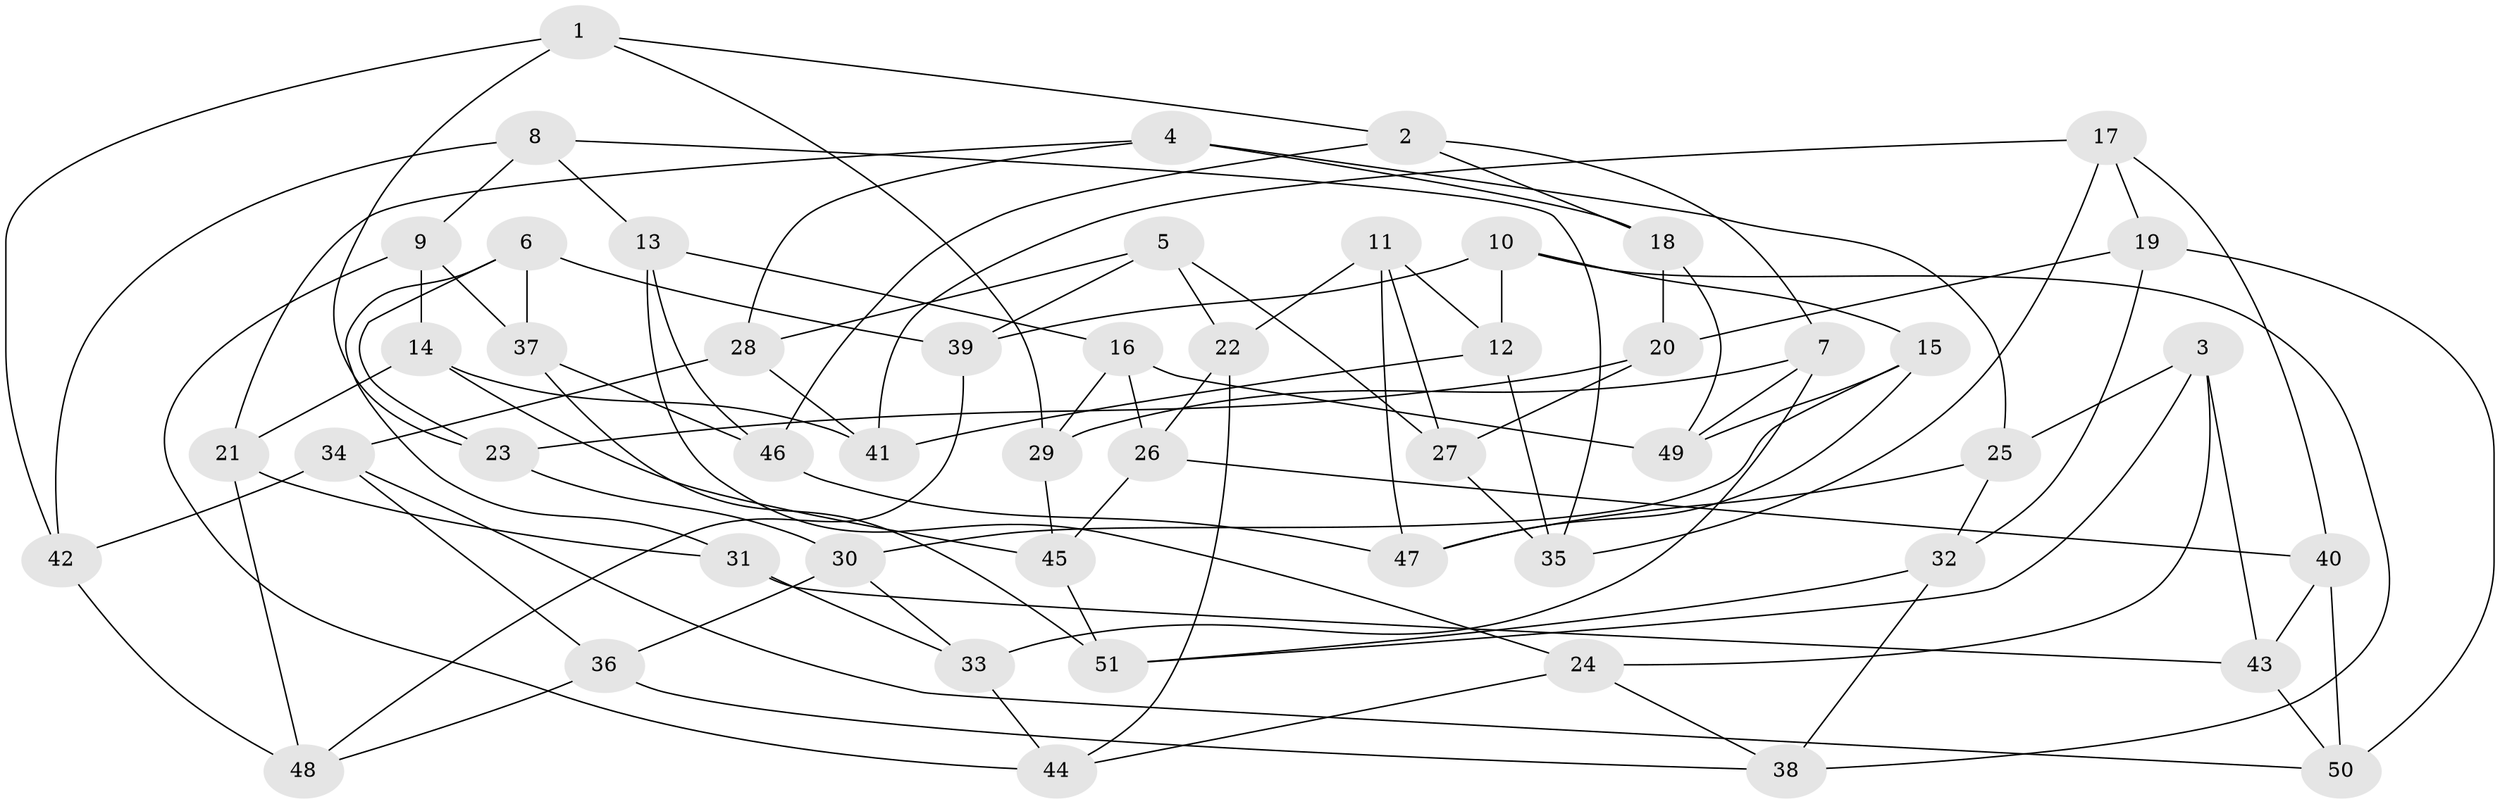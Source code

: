 // Generated by graph-tools (version 1.1) at 2025/50/03/09/25 03:50:55]
// undirected, 51 vertices, 102 edges
graph export_dot {
graph [start="1"]
  node [color=gray90,style=filled];
  1;
  2;
  3;
  4;
  5;
  6;
  7;
  8;
  9;
  10;
  11;
  12;
  13;
  14;
  15;
  16;
  17;
  18;
  19;
  20;
  21;
  22;
  23;
  24;
  25;
  26;
  27;
  28;
  29;
  30;
  31;
  32;
  33;
  34;
  35;
  36;
  37;
  38;
  39;
  40;
  41;
  42;
  43;
  44;
  45;
  46;
  47;
  48;
  49;
  50;
  51;
  1 -- 29;
  1 -- 42;
  1 -- 23;
  1 -- 2;
  2 -- 46;
  2 -- 18;
  2 -- 7;
  3 -- 24;
  3 -- 43;
  3 -- 51;
  3 -- 25;
  4 -- 18;
  4 -- 28;
  4 -- 25;
  4 -- 21;
  5 -- 27;
  5 -- 39;
  5 -- 22;
  5 -- 28;
  6 -- 39;
  6 -- 31;
  6 -- 37;
  6 -- 23;
  7 -- 49;
  7 -- 29;
  7 -- 33;
  8 -- 13;
  8 -- 9;
  8 -- 35;
  8 -- 42;
  9 -- 37;
  9 -- 44;
  9 -- 14;
  10 -- 15;
  10 -- 12;
  10 -- 38;
  10 -- 39;
  11 -- 22;
  11 -- 47;
  11 -- 12;
  11 -- 27;
  12 -- 35;
  12 -- 41;
  13 -- 16;
  13 -- 46;
  13 -- 24;
  14 -- 21;
  14 -- 41;
  14 -- 45;
  15 -- 47;
  15 -- 49;
  15 -- 30;
  16 -- 29;
  16 -- 49;
  16 -- 26;
  17 -- 41;
  17 -- 35;
  17 -- 40;
  17 -- 19;
  18 -- 49;
  18 -- 20;
  19 -- 20;
  19 -- 32;
  19 -- 50;
  20 -- 23;
  20 -- 27;
  21 -- 31;
  21 -- 48;
  22 -- 44;
  22 -- 26;
  23 -- 30;
  24 -- 38;
  24 -- 44;
  25 -- 32;
  25 -- 47;
  26 -- 40;
  26 -- 45;
  27 -- 35;
  28 -- 41;
  28 -- 34;
  29 -- 45;
  30 -- 33;
  30 -- 36;
  31 -- 33;
  31 -- 43;
  32 -- 38;
  32 -- 51;
  33 -- 44;
  34 -- 42;
  34 -- 50;
  34 -- 36;
  36 -- 38;
  36 -- 48;
  37 -- 51;
  37 -- 46;
  39 -- 48;
  40 -- 43;
  40 -- 50;
  42 -- 48;
  43 -- 50;
  45 -- 51;
  46 -- 47;
}
